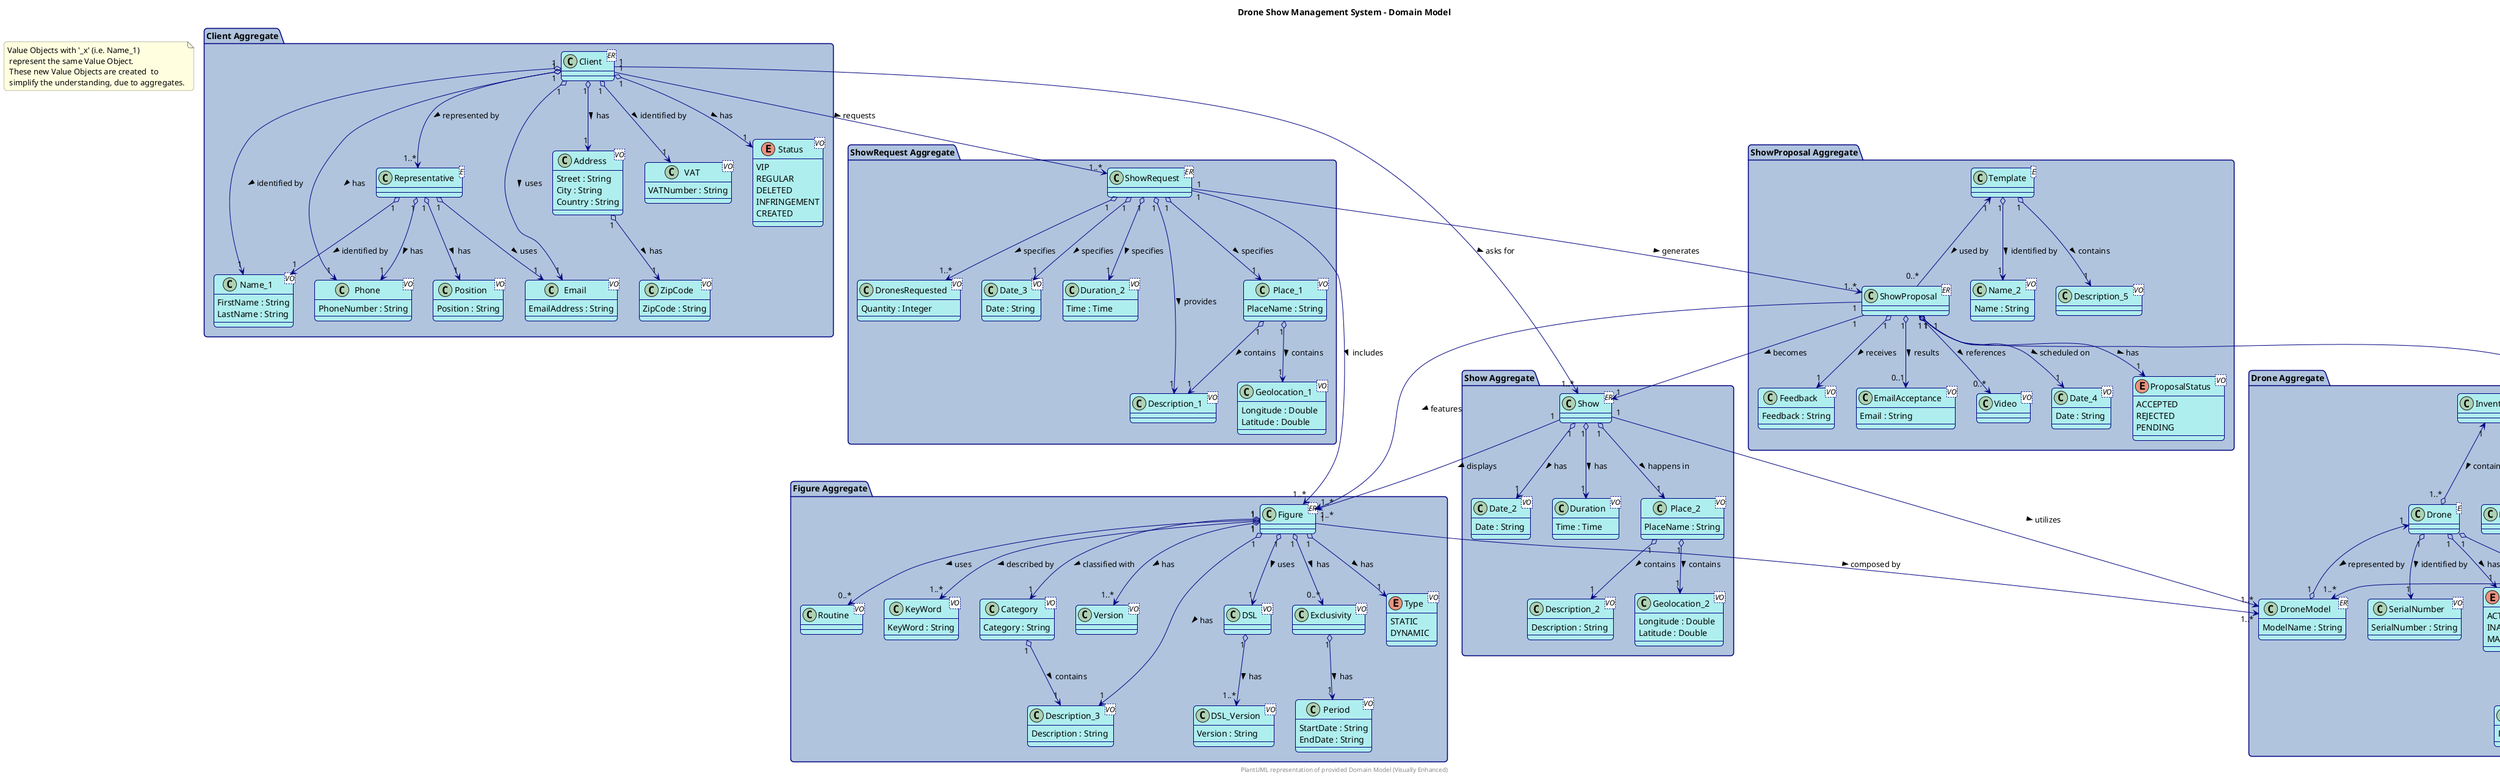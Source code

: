 @startuml
' Domain Model for Drone Show Management System - Visual Enhancements

skinparam handwritten false
skinparam shadowing false
skinparam roundcorner 10
skinparam class {
    BackgroundColor PaleTurquoise
    ArrowColor Navy
    BorderColor Navy
    BorderThickness 1
}
skinparam note {
    BackgroundColor LightYellow
    BorderColor Gray
}
skinparam package {
    BackgroundColor LightSteelBlue
    BorderColor Navy
    FontColor Navy
}
skinparam enum {
     BackgroundColor LightGoldenrodYellow
     BorderColor OrangeRed
}

note "Value Objects with '_x' (i.e. Name_1)\n represent the same Value Object.\n These new Value Objects are created  to  \n simplify the understanding, due to aggregates." as N1


package "Client Aggregate" <<Folder>> {
    class Client<ER> {
    }
    class Representative<E> {
    }
    class Address<VO>{
        Street : String
        City : String
        Country : String
    }
    class ZipCode<VO>{
        ZipCode : String
    }
    class Name_1<VO> {
        FirstName : String
        LastName : String
    }
    class Phone <VO>{
        PhoneNumber : String
    }
    class Email <VO> {
        EmailAddress : String
    }
    class VAT <VO> {
        VATNumber : String
    }
    class Position <VO>{
        Position : String
    }

    enum Status <VO>{
        VIP
        REGULAR
        DELETED
        INFRINGEMENT
        CREATED
    }
}

package "Figure Aggregate" <<Folder>> {
    class Figure <ER>{
    }
    class Routine <VO> {
        }
    class KeyWord<VO> {
            KeyWord : String
        }
    class Category <VO>{
            Category : String
        }
    class Version <VO>{
             }


    class Description_3 <VO>{
        Description : String
    }

    class DSL <VO>{
    }

    class DSL_Version <VO>{
        Version : String
    }

    class Exclusivity <VO>{
    }

    class Period <VO>{
        StartDate : String
        EndDate : String
    }

    enum Type <VO>{
        STATIC
        DYNAMIC
    }



}

package "ShowRequest Aggregate" <<Folder>>{
    class ShowRequest <ER>{
    }

    class DronesRequested <VO>{
        Quantity : Integer
    }

    class Date_3 <VO>{
        Date : String
    }

    class Duration_2 <VO>{
        Time : Time
    }

    class Place_1 <VO>{
        PlaceName : String
    }

    class Geolocation_1 <VO>{
            Longitude : Double
            Latitude : Double
    }

    class Description_1<VO>{
    }

}

package "ShowProposal Aggregate" <<Folder>>{
     class ShowProposal <ER>{
             }
     class Template<E> {
                       }

     class Name_2 <VO>{
        Name : String
                       }

     class Description_5<VO>{
     }

     class Feedback <VO>{
        Feedback : String
     }

     class EmailAcceptance <VO>{
        Email : String
     }

     class Video <VO>{
     }

     class Date_4 <VO>{
        Date : String
     }

     enum ProposalStatus <VO>{
        ACCEPTED
        REJECTED
        PENDING
     }





}


package "Show Aggregate" <<Folder>> {

    class Show <ER>{
    }



     class Description_2 <VO>{
        Description : String
    }
    class Date_2 <VO>{
        Date : String
    }

     class Duration <VO>{
        Time : Time
    }

    class Place_2 <VO>{
        PlaceName : String
    }

    class Geolocation_2 <VO>{
                Longitude : Double
                Latitude : Double
    }

}

package "Drone Aggregate" <<Folder>> {
    class Drone <E>{
    }
    class DroneModel <ER>{
        ModelName : String
    }
    class SerialNumber <VO>{
        SerialNumber : String
    }
    class Inventory <VO>{
    }
    class Maintenance <VO>{
    }
    class History <VO>{
    }

    class Description_4 <VO>{
        Description : String
    }

    class Date_1 <VO>{
        Date : String
    }

    class MaxCapacity <VO>{
        Quantity : Integer
    }

    enum DroneStatus <VO>{
        ACTIVE
        INACTIVE
        MAINTENANCE
    }
}


' --- Relationships ---

' Client Aggregate
Client "1" o--> "1..*" Representative : represented by >
Client "1" o--> "1" VAT : identified by >
Client "1" o--> "1" Status : has >
Client "1" o--> "1" Address : has >
Client "1" o--> "1" Name_1 : identified by >
Client "1" o--> "1" Phone : has >
Client "1" o--> "1" Email : uses >
Representative "1" o--> "1" Name_1: identified by >
Representative "1" o--> "1" Phone : has >
Representative "1" o--> "1" Email : uses >
Representative "1" o--> "1" Position : has >
Address "1" o--> "1" ZipCode : has >

' ShowRequest Aggregate
ShowRequest "1" o--> "1" Place_1 : specifies >
ShowRequest "1" o--> "1" Duration_2 : specifies >
ShowRequest "1" o--> "1" Description_1 : provides >
ShowRequest "1" o--> "1" Date_3 : specifies >
ShowRequest "1" o--> "1..*" DronesRequested : specifies >
Place_1 "1" o--> "1" Description_1 : contains >
Place_1 "1" o--> "1" Geolocation_1 : contains >

' ShowProposal Aggregate
Template "1" o--> "1" Description_5 : contains >
Template "1" o--> "1" Name_2 : identified by >
Template "1" <-- "0..*" ShowProposal : used by >
ShowProposal "1" o--> "1" Date_4 : scheduled on >
ShowProposal "1" o--> "0..*" Video : references >
ShowProposal "1" o--> "1" Feedback : receives >
ShowProposal "1" o--> "0..1" EmailAcceptance : results >
ShowProposal "1" o--> "1" ProposalStatus : has >


' Show Aggregate
Show "1" o--> "1" Duration : has >
Show "1" o--> "1" Place_2 : happens in >
Show "1" o--> "1" Date_2 : has >
Place_2 "1" o--> "1" Geolocation_2 : contains >
Place_2 "1" o--> "1" Description_2 : contains >

' Figure Aggregate
Figure "1" o--> "0..*" Routine : uses >
Figure "1" o--> "1..*" KeyWord : described by >
Figure "1" o--> "1" Category : classified with >
Figure "1" o--> "1..*" Version : has >
Figure "1" o--> "1" Description_3 : has >
Figure "1" o--> "1" Type : has >
Figure "1" o--> "1" DSL : uses >
Figure "1" o--> "0..*" Exclusivity : has >
Category "1" o--> "1" Description_3 : contains >
DSL "1" o--> "1..*" DSL_Version : has >
Exclusivity "1" o--> "1" Period : has >


' Drone Aggregate
Drone "1" <--o "1" DroneModel : represented by >
Drone "1" o--> "1" SerialNumber : identified by >
Drone "1" o--> "0..*" Maintenance : requires >
Drone "1" o--> "1" DroneStatus : has >
Maintenance "1" o--> "1" Description_4 : must have >
Maintenance "1" o--> "1" Date_1 : must have >
Inventory "1" <--o "1..*" Drone : contains >
Inventory "1" o--> "1" MaxCapacity : full at >
History "1" o--> "0..*" Maintenance : composed by >


' Inter-Aggregate Relationships
Client "1" --> "1..*" ShowRequest : requests >
Client "1" --> "1..*" Show : asks for >
ShowRequest "1" --> "1..*" Figure : includes >
ShowRequest "1" --> "1..*" ShowProposal : generates >
ShowProposal "1" --> "1..*" DroneModel: includes >
ShowProposal "1" --> "1..*" Figure : features >
ShowProposal "1" --> "1" Show : becomes >
Show "1" --> "1..*" Figure : displays >
Show "1" --> "1..*" DroneModel : utilizes >
Figure "1" --> "1..*" DroneModel : composed by >


title Drone Show Management System - Domain Model

center footer PlantUML representation of provided Domain Model (Visually Enhanced)

@enduml